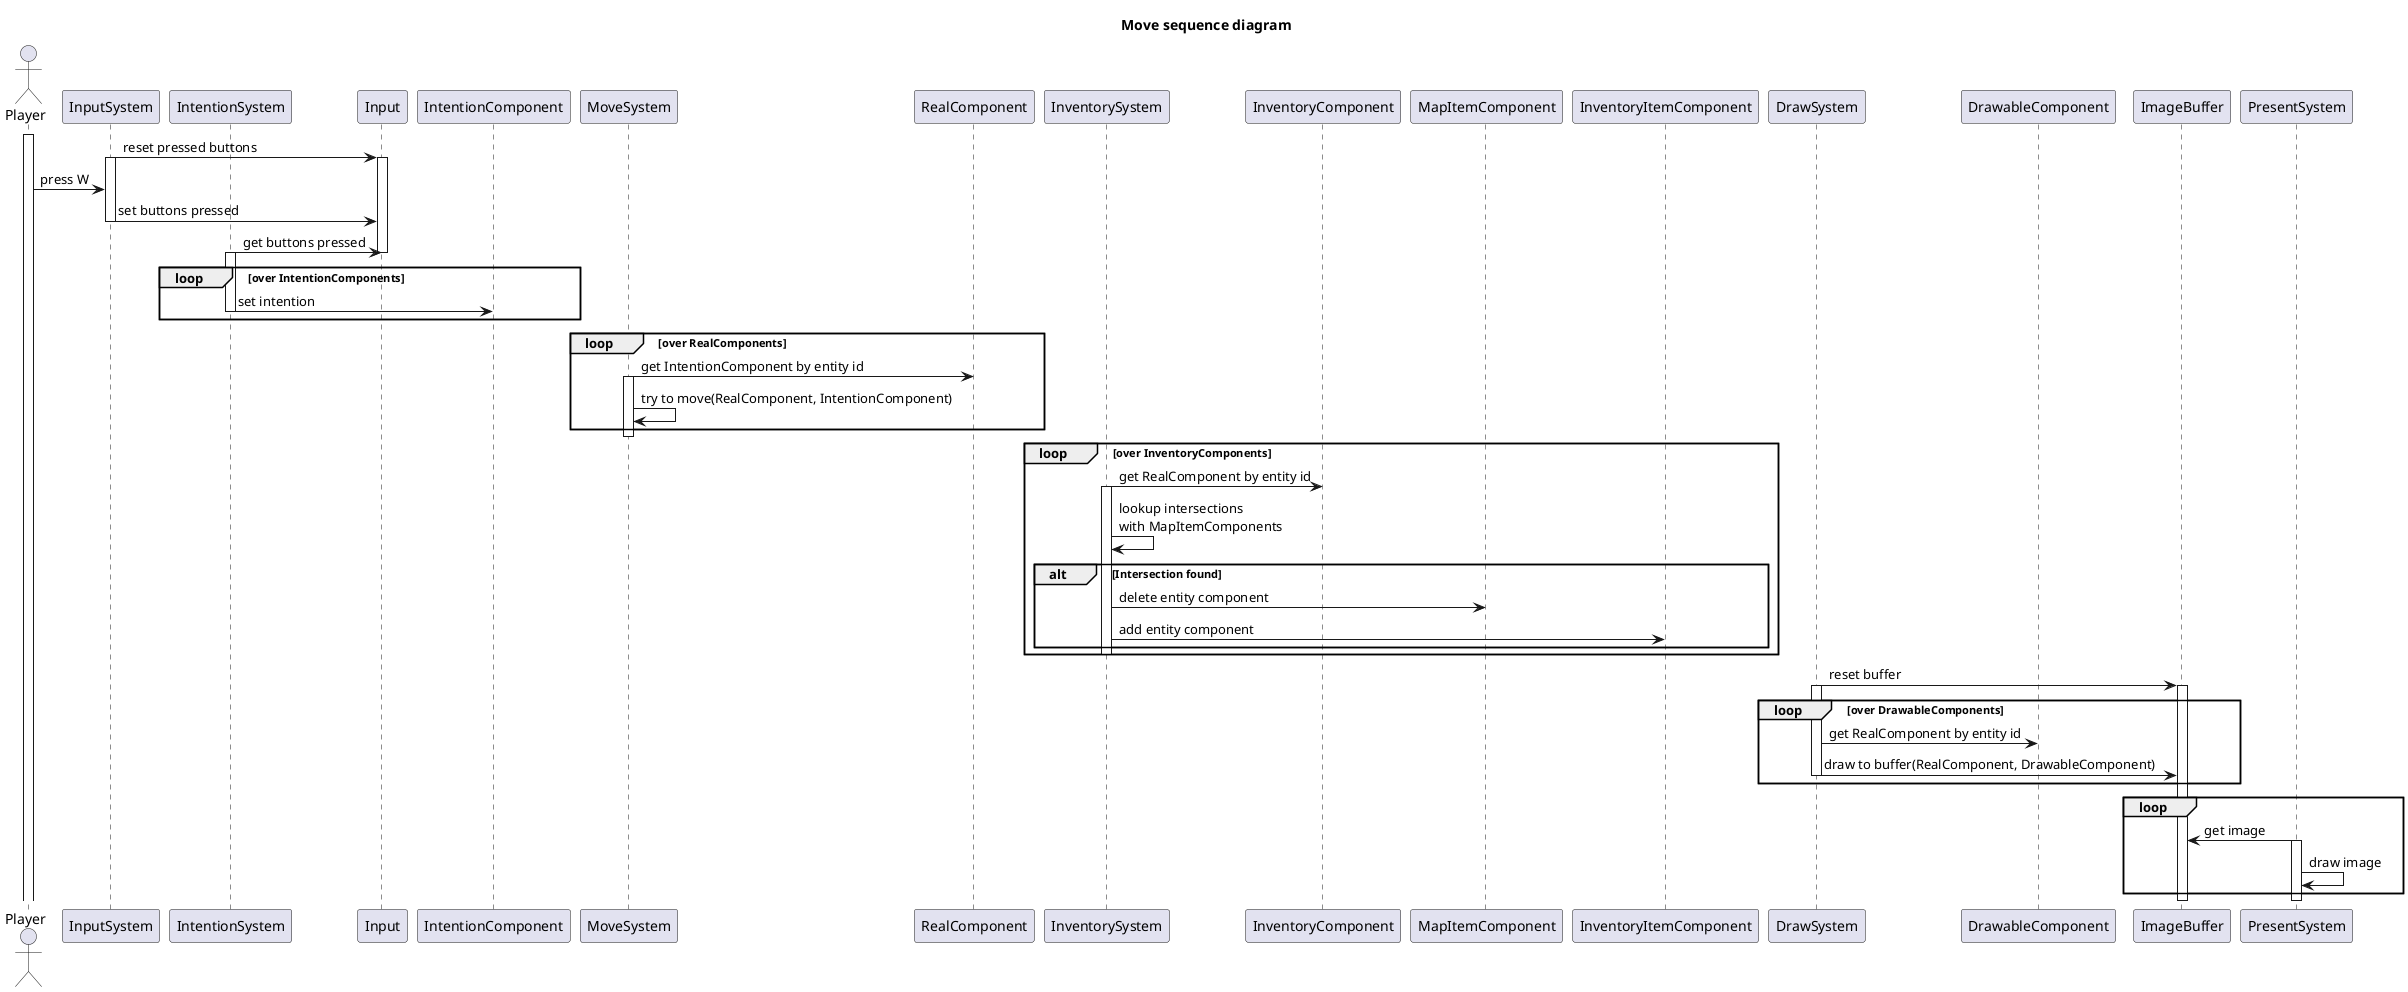 @startuml
actor Player
participant InputSystem
participant IntentionSystem
participant Input
participant IntentionComponent
participant MoveSystem
participant RealComponent
participant InventorySystem
participant InventoryComponent
participant MapItemComponent
participant InventoryItemComponent
participant DrawSystem
participant DrawableComponent
participant ImageBuffer
participant PresentSystem

title **Move sequence diagram**

activate Player

InputSystem -> Input : reset pressed buttons

activate InputSystem
activate Input

Player -> InputSystem : press W
InputSystem -> Input : set buttons pressed

deactivate InputSystem



IntentionSystem -> Input : get buttons pressed
deactivate Input
activate IntentionSystem

loop over IntentionComponents
  IntentionSystem -> IntentionComponent : set intention
  deactivate IntentionSystem
end



loop over RealComponents
  MoveSystem -> RealComponent : get IntentionComponent by entity id
  activate MoveSystem
  MoveSystem -> MoveSystem  : try to move(RealComponent, IntentionComponent)
end
deactivate MoveSystem


loop over InventoryComponents
  InventorySystem -> InventoryComponent : get RealComponent by entity id
  activate InventorySystem
  InventorySystem -> InventorySystem : lookup intersections\nwith MapItemComponents

  alt Intersection found
    InventorySystem -> MapItemComponent : delete entity component
    InventorySystem -> InventoryItemComponent : add entity component
  end
  deactivate InventorySystem
end


DrawSystem -> ImageBuffer  : reset buffer
activate DrawSystem
activate ImageBuffer

loop over DrawableComponents
  DrawSystem -> DrawableComponent : get RealComponent by entity id
  DrawSystem -> ImageBuffer  : draw to buffer(RealComponent, DrawableComponent)
  deactivate DrawSystem
end

loop
  PresentSystem -> ImageBuffer : get image  
  activate PresentSystem
  PresentSystem -> PresentSystem  : draw image
end
deactivate PresentSystem

deactivate ImageBuffer

@enduml
